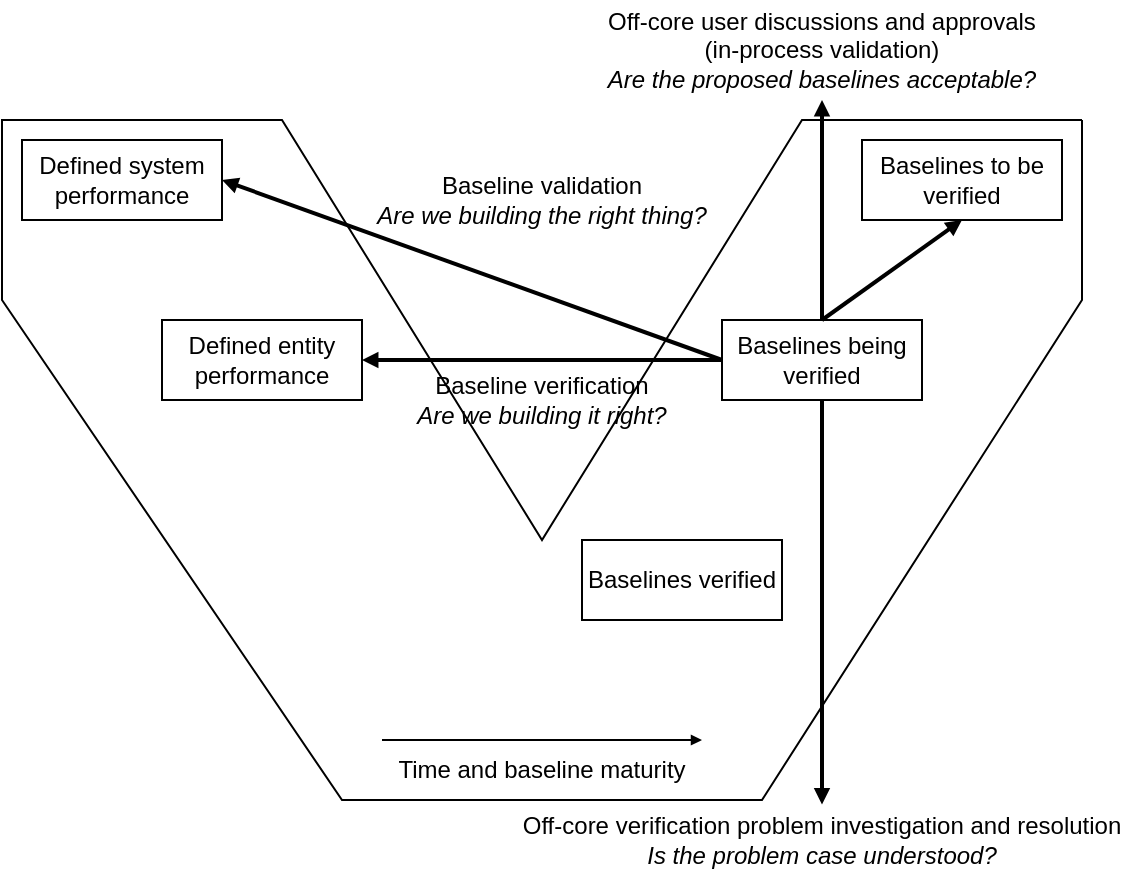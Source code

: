 <mxfile>
    <diagram id="T9uuaTeBy4bPSP1g8a4x" name="Page-1">
        <mxGraphModel dx="1002" dy="611" grid="1" gridSize="10" guides="1" tooltips="1" connect="1" arrows="1" fold="1" page="1" pageScale="1" pageWidth="827" pageHeight="1169" background="#FFFFFF" math="0" shadow="0">
            <root>
                <mxCell id="0"/>
                <mxCell id="1" parent="0"/>
                <mxCell id="287" value="Off-core user discussions and approvals&lt;br&gt;(in-process validation)&lt;br&gt;&lt;i&gt;Are the proposed baselines acceptable?&lt;/i&gt;" style="rounded=0;whiteSpace=wrap;html=1;strokeColor=none;fillColor=none;" parent="1" vertex="1">
                    <mxGeometry x="340" y="570" width="280" height="50" as="geometry"/>
                </mxCell>
                <mxCell id="292" value="Off-core verification problem investigation and resolution&lt;br&gt;&lt;i&gt;Is the problem case understood?&lt;/i&gt;" style="rounded=0;whiteSpace=wrap;html=1;strokeColor=none;fillColor=none;" parent="1" vertex="1">
                    <mxGeometry x="325" y="970" width="310" height="40" as="geometry"/>
                </mxCell>
                <mxCell id="295" value="Defined system performance" style="rounded=0;whiteSpace=wrap;html=1;" parent="1" vertex="1">
                    <mxGeometry x="80" y="640" width="100" height="40" as="geometry"/>
                </mxCell>
                <mxCell id="305" style="edgeStyle=none;rounded=0;html=1;entryX=1;entryY=0.5;entryDx=0;entryDy=0;strokeWidth=2;endArrow=block;endFill=1;startSize=3;endSize=3;exitX=0;exitY=0.5;exitDx=0;exitDy=0;" parent="1" source="302" target="296" edge="1">
                    <mxGeometry relative="1" as="geometry">
                        <mxPoint x="410" y="790" as="sourcePoint"/>
                    </mxGeometry>
                </mxCell>
                <mxCell id="296" value="Defined entity performance" style="rounded=0;whiteSpace=wrap;html=1;" parent="1" vertex="1">
                    <mxGeometry x="150" y="730" width="100" height="40" as="geometry"/>
                </mxCell>
                <mxCell id="301" value="Baselines verified" style="rounded=0;whiteSpace=wrap;html=1;" parent="1" vertex="1">
                    <mxGeometry x="360" y="840" width="100" height="40" as="geometry"/>
                </mxCell>
                <mxCell id="302" value="Baselines being verified" style="rounded=0;whiteSpace=wrap;html=1;" parent="1" vertex="1">
                    <mxGeometry x="430" y="730" width="100" height="40" as="geometry"/>
                </mxCell>
                <mxCell id="304" value="" style="endArrow=none;html=1;rounded=0;strokeWidth=1;startSize=3;endSize=3;" parent="1" edge="1">
                    <mxGeometry width="50" height="50" relative="1" as="geometry">
                        <mxPoint x="610" y="630" as="sourcePoint"/>
                        <mxPoint x="610" y="630" as="targetPoint"/>
                        <Array as="points">
                            <mxPoint x="610" y="720"/>
                            <mxPoint x="450" y="970"/>
                            <mxPoint x="240" y="970"/>
                            <mxPoint x="70" y="720"/>
                            <mxPoint x="70" y="630"/>
                            <mxPoint x="210" y="630"/>
                            <mxPoint x="340" y="840"/>
                            <mxPoint x="470" y="630"/>
                        </Array>
                    </mxGeometry>
                </mxCell>
                <mxCell id="306" value="Baseline verification&lt;br&gt;&lt;i&gt;Are we building it right?&lt;/i&gt;" style="rounded=0;whiteSpace=wrap;html=1;strokeColor=none;fillColor=none;" parent="1" vertex="1">
                    <mxGeometry x="260" y="750" width="160" height="40" as="geometry"/>
                </mxCell>
                <mxCell id="307" value="Time and baseline maturity" style="rounded=0;whiteSpace=wrap;html=1;strokeColor=none;fillColor=none;" parent="1" vertex="1">
                    <mxGeometry x="260" y="940" width="160" height="30" as="geometry"/>
                </mxCell>
                <mxCell id="308" style="edgeStyle=none;rounded=0;html=1;exitX=0;exitY=0;exitDx=0;exitDy=0;entryX=1;entryY=0;entryDx=0;entryDy=0;strokeWidth=1;endArrow=block;endFill=1;startSize=3;endSize=3;" parent="1" source="307" target="307" edge="1">
                    <mxGeometry relative="1" as="geometry"/>
                </mxCell>
                <mxCell id="309" value="Baselines to be verified" style="rounded=0;whiteSpace=wrap;html=1;" vertex="1" parent="1">
                    <mxGeometry x="500" y="640" width="100" height="40" as="geometry"/>
                </mxCell>
                <mxCell id="310" style="edgeStyle=none;rounded=0;html=1;entryX=1;entryY=0.5;entryDx=0;entryDy=0;strokeWidth=2;endArrow=block;endFill=1;startSize=3;endSize=3;exitX=0;exitY=0.5;exitDx=0;exitDy=0;" edge="1" parent="1" source="302" target="295">
                    <mxGeometry relative="1" as="geometry">
                        <mxPoint x="440" y="760" as="sourcePoint"/>
                        <mxPoint x="260" y="760" as="targetPoint"/>
                    </mxGeometry>
                </mxCell>
                <mxCell id="311" style="edgeStyle=none;rounded=0;html=1;exitX=0.5;exitY=0;exitDx=0;exitDy=0;strokeWidth=2;endArrow=block;endFill=1;startSize=3;endSize=3;" edge="1" parent="1" source="302">
                    <mxGeometry relative="1" as="geometry">
                        <mxPoint x="480" y="620" as="targetPoint"/>
                        <mxPoint x="210" y="740.0" as="sourcePoint"/>
                    </mxGeometry>
                </mxCell>
                <mxCell id="312" style="edgeStyle=none;rounded=0;html=1;exitX=0.5;exitY=1;exitDx=0;exitDy=0;strokeWidth=2;endArrow=block;endFill=1;startSize=3;endSize=3;" edge="1" parent="1" source="302">
                    <mxGeometry relative="1" as="geometry">
                        <mxPoint x="480" y="972.286" as="targetPoint"/>
                        <mxPoint x="465" y="740.0" as="sourcePoint"/>
                    </mxGeometry>
                </mxCell>
                <mxCell id="313" value="Baseline validation&lt;br&gt;&lt;i&gt;Are we building the right thing?&lt;/i&gt;" style="rounded=0;whiteSpace=wrap;html=1;strokeColor=none;fillColor=none;" vertex="1" parent="1">
                    <mxGeometry x="245" y="650" width="190" height="40" as="geometry"/>
                </mxCell>
                <mxCell id="314" style="edgeStyle=none;rounded=0;html=1;exitX=0.5;exitY=0;exitDx=0;exitDy=0;strokeWidth=2;endArrow=block;endFill=1;startSize=3;endSize=3;entryX=0.5;entryY=1;entryDx=0;entryDy=0;" edge="1" parent="1" source="302" target="309">
                    <mxGeometry relative="1" as="geometry">
                        <mxPoint x="490" y="630" as="targetPoint"/>
                        <mxPoint x="490" y="740" as="sourcePoint"/>
                    </mxGeometry>
                </mxCell>
            </root>
        </mxGraphModel>
    </diagram>
</mxfile>
